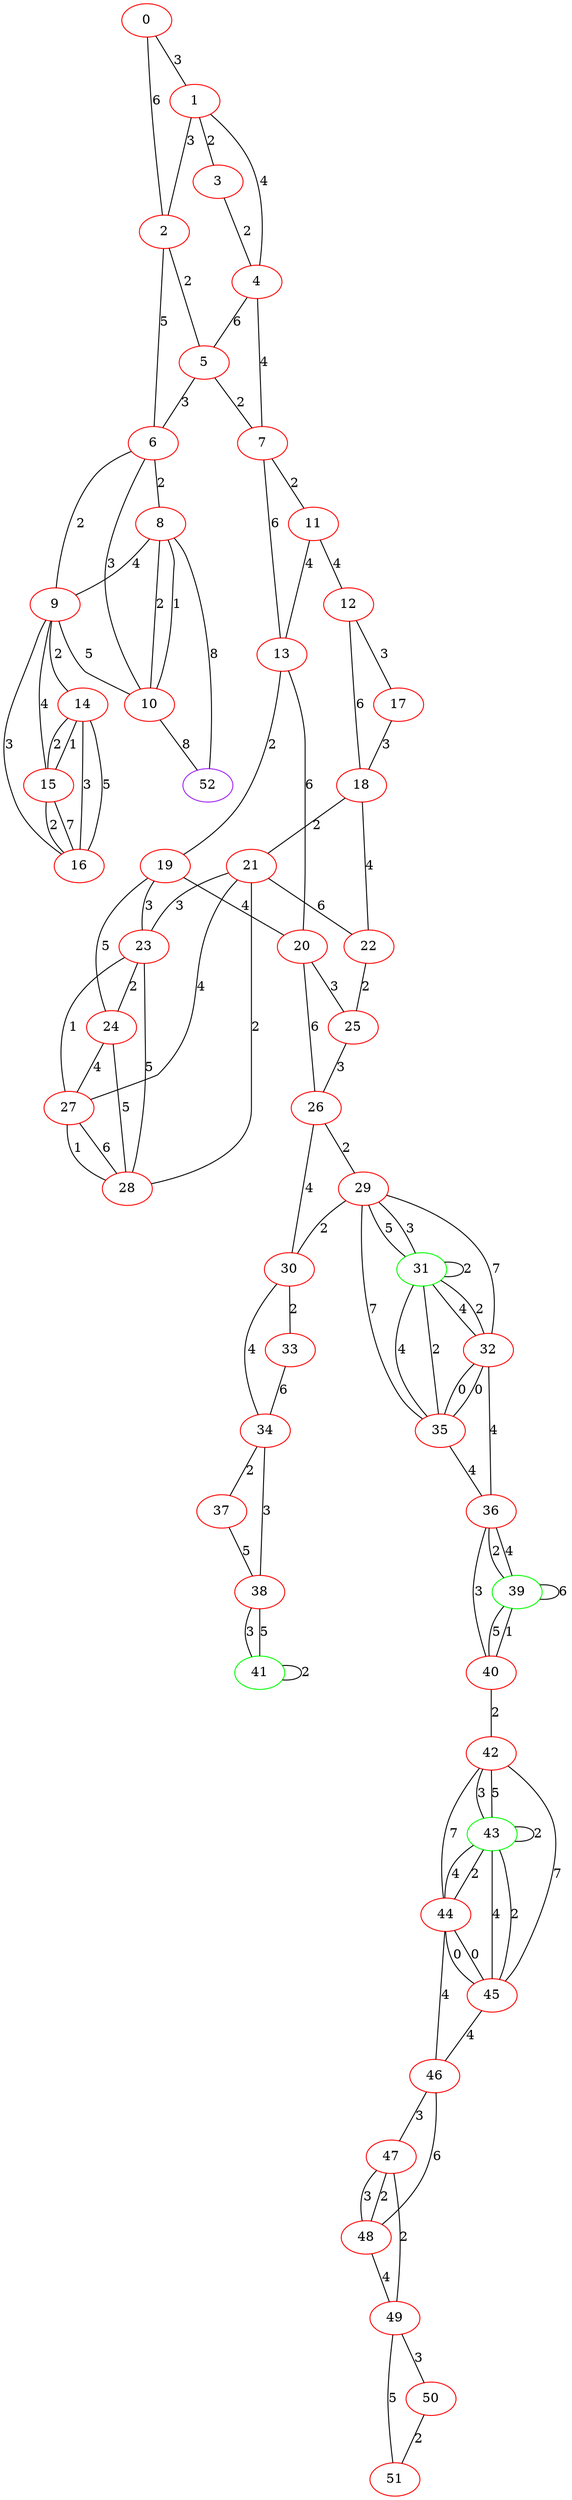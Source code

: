 graph "" {
0 [color=red, weight=1];
1 [color=red, weight=1];
2 [color=red, weight=1];
3 [color=red, weight=1];
4 [color=red, weight=1];
5 [color=red, weight=1];
6 [color=red, weight=1];
7 [color=red, weight=1];
8 [color=red, weight=1];
9 [color=red, weight=1];
10 [color=red, weight=1];
11 [color=red, weight=1];
12 [color=red, weight=1];
13 [color=red, weight=1];
14 [color=red, weight=1];
15 [color=red, weight=1];
16 [color=red, weight=1];
17 [color=red, weight=1];
18 [color=red, weight=1];
19 [color=red, weight=1];
20 [color=red, weight=1];
21 [color=red, weight=1];
22 [color=red, weight=1];
23 [color=red, weight=1];
24 [color=red, weight=1];
25 [color=red, weight=1];
26 [color=red, weight=1];
27 [color=red, weight=1];
28 [color=red, weight=1];
29 [color=red, weight=1];
30 [color=red, weight=1];
31 [color=green, weight=2];
32 [color=red, weight=1];
33 [color=red, weight=1];
34 [color=red, weight=1];
35 [color=red, weight=1];
36 [color=red, weight=1];
37 [color=red, weight=1];
38 [color=red, weight=1];
39 [color=green, weight=2];
40 [color=red, weight=1];
41 [color=green, weight=2];
42 [color=red, weight=1];
43 [color=green, weight=2];
44 [color=red, weight=1];
45 [color=red, weight=1];
46 [color=red, weight=1];
47 [color=red, weight=1];
48 [color=red, weight=1];
49 [color=red, weight=1];
50 [color=red, weight=1];
51 [color=red, weight=1];
52 [color=purple, weight=4];
0 -- 1  [key=0, label=3];
0 -- 2  [key=0, label=6];
1 -- 2  [key=0, label=3];
1 -- 3  [key=0, label=2];
1 -- 4  [key=0, label=4];
2 -- 5  [key=0, label=2];
2 -- 6  [key=0, label=5];
3 -- 4  [key=0, label=2];
4 -- 5  [key=0, label=6];
4 -- 7  [key=0, label=4];
5 -- 6  [key=0, label=3];
5 -- 7  [key=0, label=2];
6 -- 8  [key=0, label=2];
6 -- 9  [key=0, label=2];
6 -- 10  [key=0, label=3];
7 -- 11  [key=0, label=2];
7 -- 13  [key=0, label=6];
8 -- 9  [key=0, label=4];
8 -- 10  [key=0, label=1];
8 -- 10  [key=1, label=2];
8 -- 52  [key=0, label=8];
9 -- 10  [key=0, label=5];
9 -- 14  [key=0, label=2];
9 -- 15  [key=0, label=4];
9 -- 16  [key=0, label=3];
10 -- 52  [key=0, label=8];
11 -- 12  [key=0, label=4];
11 -- 13  [key=0, label=4];
12 -- 17  [key=0, label=3];
12 -- 18  [key=0, label=6];
13 -- 19  [key=0, label=2];
13 -- 20  [key=0, label=6];
14 -- 16  [key=0, label=3];
14 -- 16  [key=1, label=5];
14 -- 15  [key=0, label=1];
14 -- 15  [key=1, label=2];
15 -- 16  [key=0, label=2];
15 -- 16  [key=1, label=7];
17 -- 18  [key=0, label=3];
18 -- 21  [key=0, label=2];
18 -- 22  [key=0, label=4];
19 -- 24  [key=0, label=5];
19 -- 20  [key=0, label=4];
19 -- 23  [key=0, label=3];
20 -- 25  [key=0, label=3];
20 -- 26  [key=0, label=6];
21 -- 27  [key=0, label=4];
21 -- 28  [key=0, label=2];
21 -- 22  [key=0, label=6];
21 -- 23  [key=0, label=3];
22 -- 25  [key=0, label=2];
23 -- 24  [key=0, label=2];
23 -- 27  [key=0, label=1];
23 -- 28  [key=0, label=5];
24 -- 27  [key=0, label=4];
24 -- 28  [key=0, label=5];
25 -- 26  [key=0, label=3];
26 -- 29  [key=0, label=2];
26 -- 30  [key=0, label=4];
27 -- 28  [key=0, label=1];
27 -- 28  [key=1, label=6];
29 -- 32  [key=0, label=7];
29 -- 35  [key=0, label=7];
29 -- 30  [key=0, label=2];
29 -- 31  [key=0, label=3];
29 -- 31  [key=1, label=5];
30 -- 33  [key=0, label=2];
30 -- 34  [key=0, label=4];
31 -- 32  [key=0, label=4];
31 -- 32  [key=1, label=2];
31 -- 35  [key=0, label=4];
31 -- 35  [key=1, label=2];
31 -- 31  [key=0, label=2];
32 -- 35  [key=0, label=0];
32 -- 35  [key=1, label=0];
32 -- 36  [key=0, label=4];
33 -- 34  [key=0, label=6];
34 -- 37  [key=0, label=2];
34 -- 38  [key=0, label=3];
35 -- 36  [key=0, label=4];
36 -- 40  [key=0, label=3];
36 -- 39  [key=0, label=2];
36 -- 39  [key=1, label=4];
37 -- 38  [key=0, label=5];
38 -- 41  [key=0, label=3];
38 -- 41  [key=1, label=5];
39 -- 40  [key=0, label=5];
39 -- 40  [key=1, label=1];
39 -- 39  [key=0, label=6];
40 -- 42  [key=0, label=2];
41 -- 41  [key=0, label=2];
42 -- 43  [key=0, label=3];
42 -- 43  [key=1, label=5];
42 -- 44  [key=0, label=7];
42 -- 45  [key=0, label=7];
43 -- 43  [key=0, label=2];
43 -- 44  [key=0, label=4];
43 -- 44  [key=1, label=2];
43 -- 45  [key=0, label=4];
43 -- 45  [key=1, label=2];
44 -- 45  [key=0, label=0];
44 -- 45  [key=1, label=0];
44 -- 46  [key=0, label=4];
45 -- 46  [key=0, label=4];
46 -- 48  [key=0, label=6];
46 -- 47  [key=0, label=3];
47 -- 48  [key=0, label=2];
47 -- 48  [key=1, label=3];
47 -- 49  [key=0, label=2];
48 -- 49  [key=0, label=4];
49 -- 50  [key=0, label=3];
49 -- 51  [key=0, label=5];
50 -- 51  [key=0, label=2];
}
